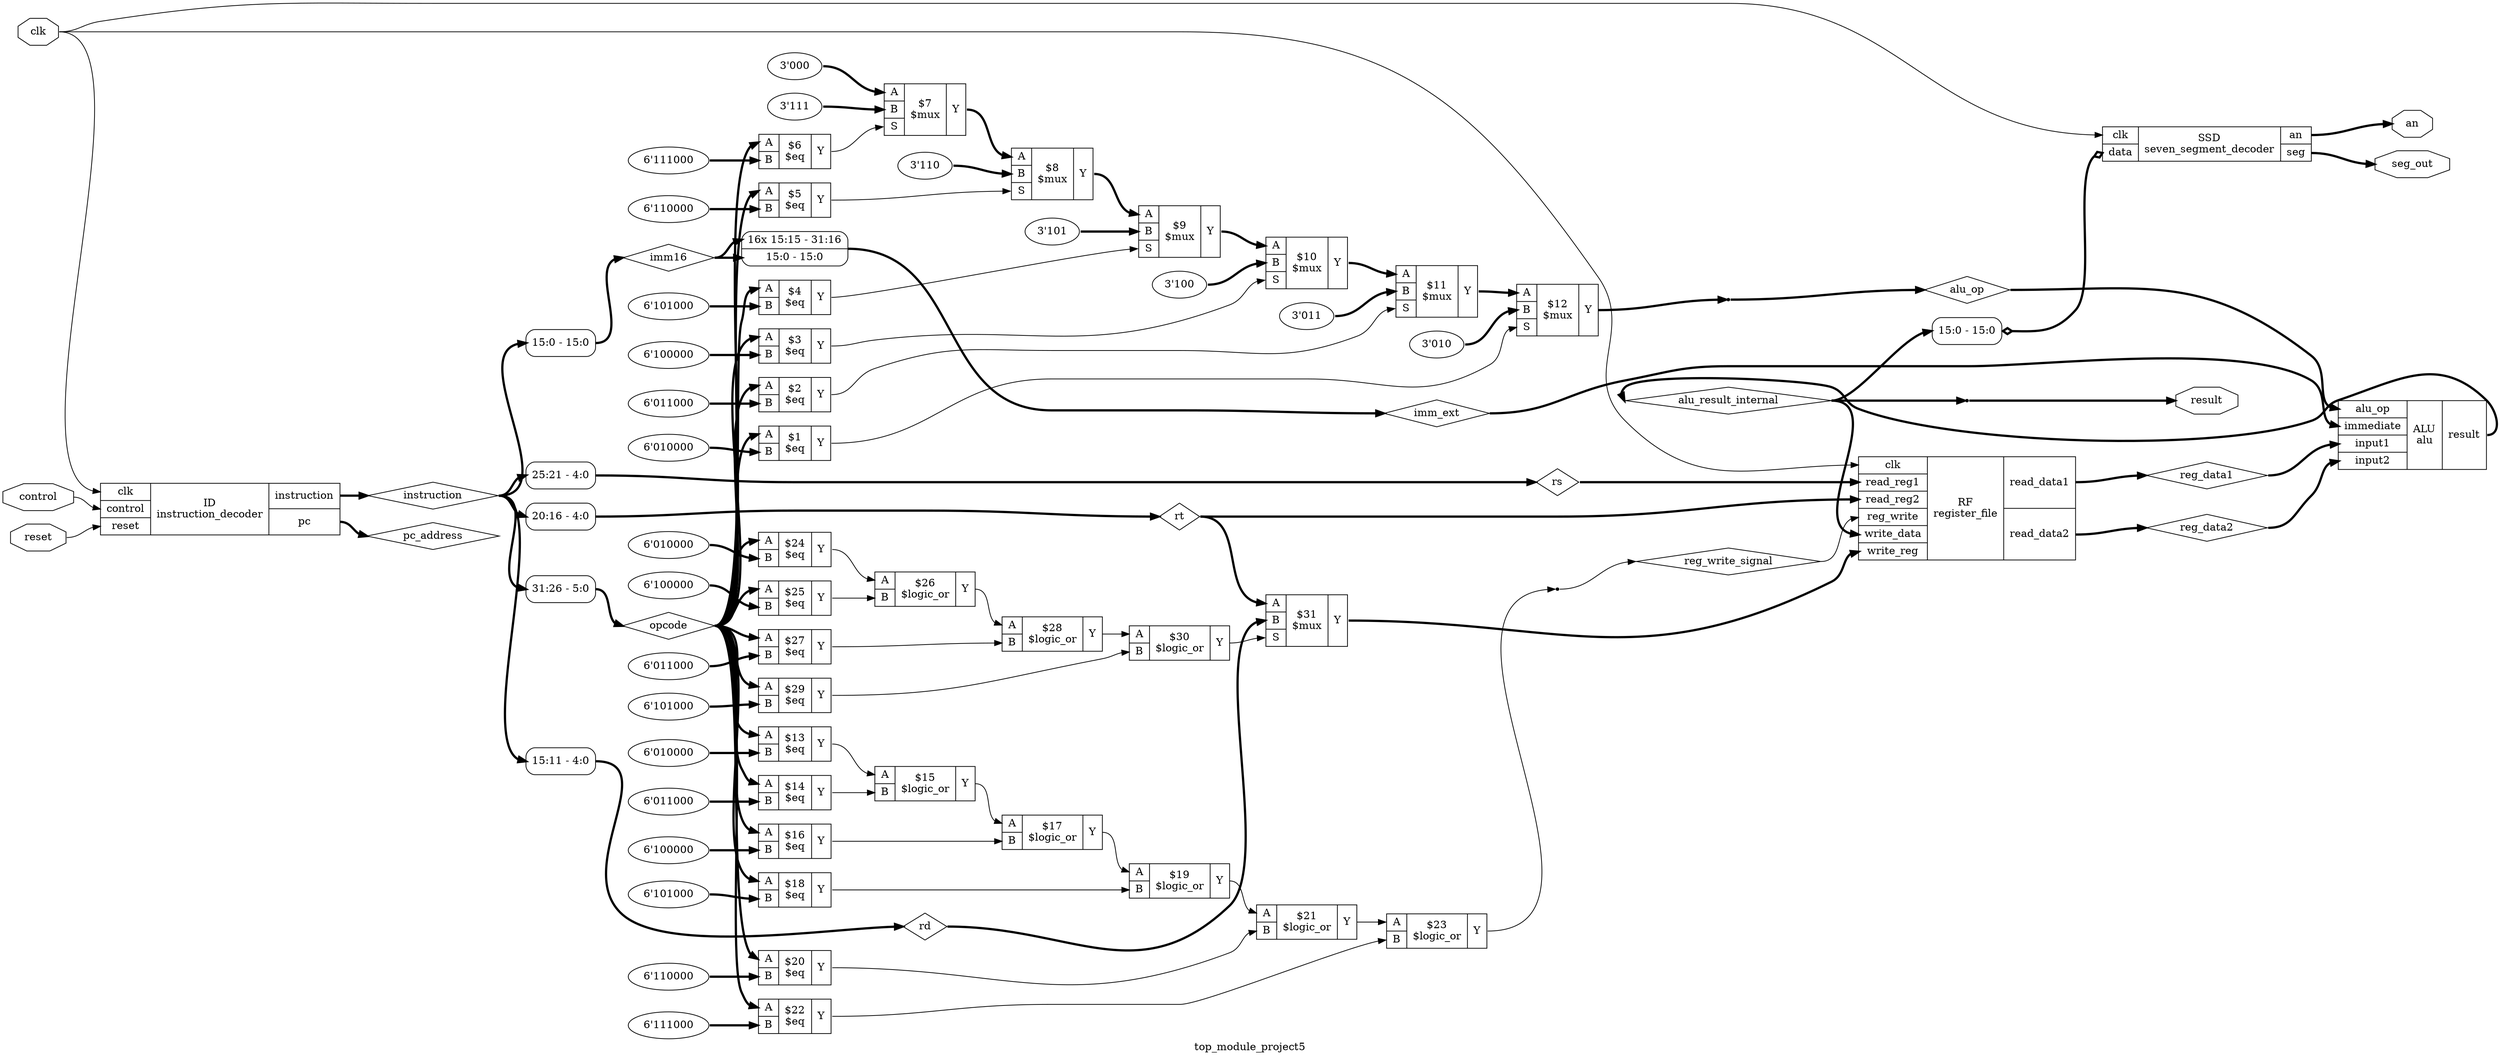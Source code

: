 digraph "top_module_project5" {
label="top_module_project5";
rankdir="LR";
remincross=true;
n32 [ shape=diamond, label="alu_result_internal", color="black", fontcolor="black" ];
n33 [ shape=diamond, label="reg_write_signal", color="black", fontcolor="black" ];
n34 [ shape=diamond, label="alu_op", color="black", fontcolor="black" ];
n35 [ shape=diamond, label="reg_data2", color="black", fontcolor="black" ];
n36 [ shape=diamond, label="reg_data1", color="black", fontcolor="black" ];
n37 [ shape=diamond, label="imm_ext", color="black", fontcolor="black" ];
n38 [ shape=diamond, label="imm16", color="black", fontcolor="black" ];
n39 [ shape=diamond, label="rd", color="black", fontcolor="black" ];
n40 [ shape=diamond, label="rt", color="black", fontcolor="black" ];
n41 [ shape=diamond, label="rs", color="black", fontcolor="black" ];
n42 [ shape=diamond, label="opcode", color="black", fontcolor="black" ];
n43 [ shape=diamond, label="instruction", color="black", fontcolor="black" ];
n44 [ shape=diamond, label="pc_address", color="black", fontcolor="black" ];
n45 [ shape=octagon, label="an", color="black", fontcolor="black" ];
n46 [ shape=octagon, label="seg_out", color="black", fontcolor="black" ];
n47 [ shape=octagon, label="result", color="black", fontcolor="black" ];
n48 [ shape=octagon, label="control", color="black", fontcolor="black" ];
n49 [ shape=octagon, label="reset", color="black", fontcolor="black" ];
n50 [ shape=octagon, label="clk", color="black", fontcolor="black" ];
c53 [ shape=record, label="{{<p50> clk|<p51> data}|SSD\nseven_segment_decoder|{<p45> an|<p52> seg}}",  ];
x0 [ shape=record, style=rounded, label="<s0> 15:0 - 15:0 ", color="black", fontcolor="black" ];
x0:e -> c53:p51:w [arrowhead=odiamond, arrowtail=odiamond, dir=both, color="black", fontcolor="black", style="setlinewidth(3)", label=""];
c57 [ shape=record, label="{{<p34> alu_op|<p54> immediate|<p55> input1|<p56> input2}|ALU\nalu|{<p47> result}}",  ];
c62 [ shape=record, label="{{<p58> A|<p59> B|<p60> S}|$31\n$mux|{<p61> Y}}",  ];
c63 [ shape=record, label="{{<p58> A|<p59> B}|$30\n$logic_or|{<p61> Y}}",  ];
v1 [ label="6'101000" ];
c64 [ shape=record, label="{{<p58> A|<p59> B}|$29\n$eq|{<p61> Y}}",  ];
c65 [ shape=record, label="{{<p58> A|<p59> B}|$28\n$logic_or|{<p61> Y}}",  ];
v2 [ label="6'011000" ];
c66 [ shape=record, label="{{<p58> A|<p59> B}|$27\n$eq|{<p61> Y}}",  ];
c67 [ shape=record, label="{{<p58> A|<p59> B}|$26\n$logic_or|{<p61> Y}}",  ];
v3 [ label="6'100000" ];
c68 [ shape=record, label="{{<p58> A|<p59> B}|$25\n$eq|{<p61> Y}}",  ];
v4 [ label="6'010000" ];
c69 [ shape=record, label="{{<p58> A|<p59> B}|$24\n$eq|{<p61> Y}}",  ];
c77 [ shape=record, label="{{<p50> clk|<p70> read_reg1|<p71> read_reg2|<p72> reg_write|<p73> write_data|<p74> write_reg}|RF\nregister_file|{<p75> read_data1|<p76> read_data2}}",  ];
c78 [ shape=record, label="{{<p58> A|<p59> B}|$23\n$logic_or|{<p61> Y}}",  ];
v5 [ label="6'111000" ];
c79 [ shape=record, label="{{<p58> A|<p59> B}|$22\n$eq|{<p61> Y}}",  ];
c80 [ shape=record, label="{{<p58> A|<p59> B}|$21\n$logic_or|{<p61> Y}}",  ];
v6 [ label="6'110000" ];
c81 [ shape=record, label="{{<p58> A|<p59> B}|$20\n$eq|{<p61> Y}}",  ];
c82 [ shape=record, label="{{<p58> A|<p59> B}|$19\n$logic_or|{<p61> Y}}",  ];
v7 [ label="6'101000" ];
c83 [ shape=record, label="{{<p58> A|<p59> B}|$18\n$eq|{<p61> Y}}",  ];
c84 [ shape=record, label="{{<p58> A|<p59> B}|$17\n$logic_or|{<p61> Y}}",  ];
v8 [ label="6'100000" ];
c85 [ shape=record, label="{{<p58> A|<p59> B}|$16\n$eq|{<p61> Y}}",  ];
c86 [ shape=record, label="{{<p58> A|<p59> B}|$15\n$logic_or|{<p61> Y}}",  ];
v9 [ label="6'011000" ];
c87 [ shape=record, label="{{<p58> A|<p59> B}|$14\n$eq|{<p61> Y}}",  ];
v10 [ label="6'010000" ];
c88 [ shape=record, label="{{<p58> A|<p59> B}|$13\n$eq|{<p61> Y}}",  ];
v11 [ label="3'010" ];
c89 [ shape=record, label="{{<p58> A|<p59> B|<p60> S}|$12\n$mux|{<p61> Y}}",  ];
v12 [ label="3'011" ];
c90 [ shape=record, label="{{<p58> A|<p59> B|<p60> S}|$11\n$mux|{<p61> Y}}",  ];
v13 [ label="3'100" ];
c91 [ shape=record, label="{{<p58> A|<p59> B|<p60> S}|$10\n$mux|{<p61> Y}}",  ];
v14 [ label="3'101" ];
c92 [ shape=record, label="{{<p58> A|<p59> B|<p60> S}|$9\n$mux|{<p61> Y}}",  ];
v15 [ label="3'110" ];
c93 [ shape=record, label="{{<p58> A|<p59> B|<p60> S}|$8\n$mux|{<p61> Y}}",  ];
v16 [ label="3'111" ];
v17 [ label="3'000" ];
c94 [ shape=record, label="{{<p58> A|<p59> B|<p60> S}|$7\n$mux|{<p61> Y}}",  ];
v18 [ label="6'111000" ];
c95 [ shape=record, label="{{<p58> A|<p59> B}|$6\n$eq|{<p61> Y}}",  ];
v19 [ label="6'110000" ];
c96 [ shape=record, label="{{<p58> A|<p59> B}|$5\n$eq|{<p61> Y}}",  ];
v20 [ label="6'101000" ];
c97 [ shape=record, label="{{<p58> A|<p59> B}|$4\n$eq|{<p61> Y}}",  ];
v21 [ label="6'100000" ];
c98 [ shape=record, label="{{<p58> A|<p59> B}|$3\n$eq|{<p61> Y}}",  ];
v22 [ label="6'011000" ];
c99 [ shape=record, label="{{<p58> A|<p59> B}|$2\n$eq|{<p61> Y}}",  ];
v23 [ label="6'010000" ];
c100 [ shape=record, label="{{<p58> A|<p59> B}|$1\n$eq|{<p61> Y}}",  ];
c102 [ shape=record, label="{{<p50> clk|<p48> control|<p49> reset}|ID\ninstruction_decoder|{<p43> instruction|<p101> pc}}",  ];
x24 [ shape=record, style=rounded, label="<s0> 31:26 - 5:0 ", color="black", fontcolor="black" ];
x25 [ shape=record, style=rounded, label="<s0> 25:21 - 4:0 ", color="black", fontcolor="black" ];
x26 [ shape=record, style=rounded, label="<s0> 20:16 - 4:0 ", color="black", fontcolor="black" ];
x27 [ shape=record, style=rounded, label="<s0> 15:11 - 4:0 ", color="black", fontcolor="black" ];
x28 [ shape=record, style=rounded, label="<s0> 15:0 - 15:0 ", color="black", fontcolor="black" ];
x29 [ shape=record, style=rounded, label="<s16> 16x 15:15 - 31:16 |<s0> 15:0 - 15:0 ", color="black", fontcolor="black" ];
x30 [shape=point, ];
x31 [shape=point, ];
x32 [shape=point, ];
c62:p61:e -> c77:p74:w [color="black", fontcolor="black", style="setlinewidth(3)", label=""];
c79:p61:e -> c78:p59:w [color="black", fontcolor="black", label=""];
c80:p61:e -> c78:p58:w [color="black", fontcolor="black", label=""];
c81:p61:e -> c80:p59:w [color="black", fontcolor="black", label=""];
c82:p61:e -> c80:p58:w [color="black", fontcolor="black", label=""];
c83:p61:e -> c82:p59:w [color="black", fontcolor="black", label=""];
c84:p61:e -> c82:p58:w [color="black", fontcolor="black", label=""];
c85:p61:e -> c84:p59:w [color="black", fontcolor="black", label=""];
c86:p61:e -> c84:p58:w [color="black", fontcolor="black", label=""];
c87:p61:e -> c86:p59:w [color="black", fontcolor="black", label=""];
c88:p61:e -> c86:p58:w [color="black", fontcolor="black", label=""];
c63:p61:e -> c62:p60:w [color="black", fontcolor="black", label=""];
c89:p61:e -> x30:w [color="black", fontcolor="black", style="setlinewidth(3)", label=""];
c90:p61:e -> c89:p58:w [color="black", fontcolor="black", style="setlinewidth(3)", label=""];
c91:p61:e -> c90:p58:w [color="black", fontcolor="black", style="setlinewidth(3)", label=""];
c92:p61:e -> c91:p58:w [color="black", fontcolor="black", style="setlinewidth(3)", label=""];
c93:p61:e -> c92:p58:w [color="black", fontcolor="black", style="setlinewidth(3)", label=""];
c94:p61:e -> c93:p58:w [color="black", fontcolor="black", style="setlinewidth(3)", label=""];
c95:p61:e -> c94:p60:w [color="black", fontcolor="black", label=""];
c96:p61:e -> c93:p60:w [color="black", fontcolor="black", label=""];
c97:p61:e -> c92:p60:w [color="black", fontcolor="black", label=""];
c98:p61:e -> c91:p60:w [color="black", fontcolor="black", label=""];
c64:p61:e -> c63:p59:w [color="black", fontcolor="black", label=""];
c99:p61:e -> c90:p60:w [color="black", fontcolor="black", label=""];
c100:p61:e -> c89:p60:w [color="black", fontcolor="black", label=""];
c57:p47:e -> n32:w [color="black", fontcolor="black", style="setlinewidth(3)", label=""];
n32:e -> c77:p73:w [color="black", fontcolor="black", style="setlinewidth(3)", label=""];
n32:e -> x0:s0:w [color="black", fontcolor="black", style="setlinewidth(3)", label=""];
n32:e -> x32:w [color="black", fontcolor="black", style="setlinewidth(3)", label=""];
x31:e -> n33:w [color="black", fontcolor="black", label=""];
n33:e -> c77:p72:w [color="black", fontcolor="black", label=""];
x30:e -> n34:w [color="black", fontcolor="black", style="setlinewidth(3)", label=""];
n34:e -> c57:p34:w [color="black", fontcolor="black", style="setlinewidth(3)", label=""];
c77:p76:e -> n35:w [color="black", fontcolor="black", style="setlinewidth(3)", label=""];
n35:e -> c57:p56:w [color="black", fontcolor="black", style="setlinewidth(3)", label=""];
c77:p75:e -> n36:w [color="black", fontcolor="black", style="setlinewidth(3)", label=""];
n36:e -> c57:p55:w [color="black", fontcolor="black", style="setlinewidth(3)", label=""];
x29:e -> n37:w [color="black", fontcolor="black", style="setlinewidth(3)", label=""];
n37:e -> c57:p54:w [color="black", fontcolor="black", style="setlinewidth(3)", label=""];
x28:e -> n38:w [color="black", fontcolor="black", style="setlinewidth(3)", label=""];
n38:e -> x29:s0:w [color="black", fontcolor="black", style="setlinewidth(3)", label=""];
n38:e -> x29:s16:w [color="black", fontcolor="black", style="setlinewidth(3)", label=""];
x27:e -> n39:w [color="black", fontcolor="black", style="setlinewidth(3)", label=""];
n39:e -> c62:p59:w [color="black", fontcolor="black", style="setlinewidth(3)", label=""];
c65:p61:e -> c63:p58:w [color="black", fontcolor="black", label=""];
x26:e -> n40:w [color="black", fontcolor="black", style="setlinewidth(3)", label=""];
n40:e -> c62:p58:w [color="black", fontcolor="black", style="setlinewidth(3)", label=""];
n40:e -> c77:p71:w [color="black", fontcolor="black", style="setlinewidth(3)", label=""];
x25:e -> n41:w [color="black", fontcolor="black", style="setlinewidth(3)", label=""];
n41:e -> c77:p70:w [color="black", fontcolor="black", style="setlinewidth(3)", label=""];
x24:e -> n42:w [color="black", fontcolor="black", style="setlinewidth(3)", label=""];
n42:e -> c100:p58:w [color="black", fontcolor="black", style="setlinewidth(3)", label=""];
n42:e -> c64:p58:w [color="black", fontcolor="black", style="setlinewidth(3)", label=""];
n42:e -> c66:p58:w [color="black", fontcolor="black", style="setlinewidth(3)", label=""];
n42:e -> c68:p58:w [color="black", fontcolor="black", style="setlinewidth(3)", label=""];
n42:e -> c69:p58:w [color="black", fontcolor="black", style="setlinewidth(3)", label=""];
n42:e -> c79:p58:w [color="black", fontcolor="black", style="setlinewidth(3)", label=""];
n42:e -> c81:p58:w [color="black", fontcolor="black", style="setlinewidth(3)", label=""];
n42:e -> c83:p58:w [color="black", fontcolor="black", style="setlinewidth(3)", label=""];
n42:e -> c85:p58:w [color="black", fontcolor="black", style="setlinewidth(3)", label=""];
n42:e -> c87:p58:w [color="black", fontcolor="black", style="setlinewidth(3)", label=""];
n42:e -> c88:p58:w [color="black", fontcolor="black", style="setlinewidth(3)", label=""];
n42:e -> c95:p58:w [color="black", fontcolor="black", style="setlinewidth(3)", label=""];
n42:e -> c96:p58:w [color="black", fontcolor="black", style="setlinewidth(3)", label=""];
n42:e -> c97:p58:w [color="black", fontcolor="black", style="setlinewidth(3)", label=""];
n42:e -> c98:p58:w [color="black", fontcolor="black", style="setlinewidth(3)", label=""];
n42:e -> c99:p58:w [color="black", fontcolor="black", style="setlinewidth(3)", label=""];
c102:p43:e -> n43:w [color="black", fontcolor="black", style="setlinewidth(3)", label=""];
n43:e -> x24:s0:w [color="black", fontcolor="black", style="setlinewidth(3)", label=""];
n43:e -> x25:s0:w [color="black", fontcolor="black", style="setlinewidth(3)", label=""];
n43:e -> x26:s0:w [color="black", fontcolor="black", style="setlinewidth(3)", label=""];
n43:e -> x27:s0:w [color="black", fontcolor="black", style="setlinewidth(3)", label=""];
n43:e -> x28:s0:w [color="black", fontcolor="black", style="setlinewidth(3)", label=""];
c102:p101:e -> n44:w [color="black", fontcolor="black", style="setlinewidth(3)", label=""];
c53:p45:e -> n45:w [color="black", fontcolor="black", style="setlinewidth(3)", label=""];
c53:p52:e -> n46:w [color="black", fontcolor="black", style="setlinewidth(3)", label=""];
x32:e -> n47:w [color="black", fontcolor="black", style="setlinewidth(3)", label=""];
n48:e -> c102:p48:w [color="black", fontcolor="black", label=""];
n49:e -> c102:p49:w [color="black", fontcolor="black", label=""];
c66:p61:e -> c65:p59:w [color="black", fontcolor="black", label=""];
n50:e -> c102:p50:w [color="black", fontcolor="black", label=""];
n50:e -> c53:p50:w [color="black", fontcolor="black", label=""];
n50:e -> c77:p50:w [color="black", fontcolor="black", label=""];
c67:p61:e -> c65:p58:w [color="black", fontcolor="black", label=""];
c68:p61:e -> c67:p59:w [color="black", fontcolor="black", label=""];
c69:p61:e -> c67:p58:w [color="black", fontcolor="black", label=""];
c78:p61:e -> x31:w [color="black", fontcolor="black", label=""];
v1:e -> c64:p59:w [color="black", fontcolor="black", style="setlinewidth(3)", label=""];
v10:e -> c88:p59:w [color="black", fontcolor="black", style="setlinewidth(3)", label=""];
v11:e -> c89:p59:w [color="black", fontcolor="black", style="setlinewidth(3)", label=""];
v12:e -> c90:p59:w [color="black", fontcolor="black", style="setlinewidth(3)", label=""];
v13:e -> c91:p59:w [color="black", fontcolor="black", style="setlinewidth(3)", label=""];
v14:e -> c92:p59:w [color="black", fontcolor="black", style="setlinewidth(3)", label=""];
v15:e -> c93:p59:w [color="black", fontcolor="black", style="setlinewidth(3)", label=""];
v16:e -> c94:p59:w [color="black", fontcolor="black", style="setlinewidth(3)", label=""];
v17:e -> c94:p58:w [color="black", fontcolor="black", style="setlinewidth(3)", label=""];
v18:e -> c95:p59:w [color="black", fontcolor="black", style="setlinewidth(3)", label=""];
v19:e -> c96:p59:w [color="black", fontcolor="black", style="setlinewidth(3)", label=""];
v2:e -> c66:p59:w [color="black", fontcolor="black", style="setlinewidth(3)", label=""];
v20:e -> c97:p59:w [color="black", fontcolor="black", style="setlinewidth(3)", label=""];
v21:e -> c98:p59:w [color="black", fontcolor="black", style="setlinewidth(3)", label=""];
v22:e -> c99:p59:w [color="black", fontcolor="black", style="setlinewidth(3)", label=""];
v23:e -> c100:p59:w [color="black", fontcolor="black", style="setlinewidth(3)", label=""];
v3:e -> c68:p59:w [color="black", fontcolor="black", style="setlinewidth(3)", label=""];
v4:e -> c69:p59:w [color="black", fontcolor="black", style="setlinewidth(3)", label=""];
v5:e -> c79:p59:w [color="black", fontcolor="black", style="setlinewidth(3)", label=""];
v6:e -> c81:p59:w [color="black", fontcolor="black", style="setlinewidth(3)", label=""];
v7:e -> c83:p59:w [color="black", fontcolor="black", style="setlinewidth(3)", label=""];
v8:e -> c85:p59:w [color="black", fontcolor="black", style="setlinewidth(3)", label=""];
v9:e -> c87:p59:w [color="black", fontcolor="black", style="setlinewidth(3)", label=""];
}
